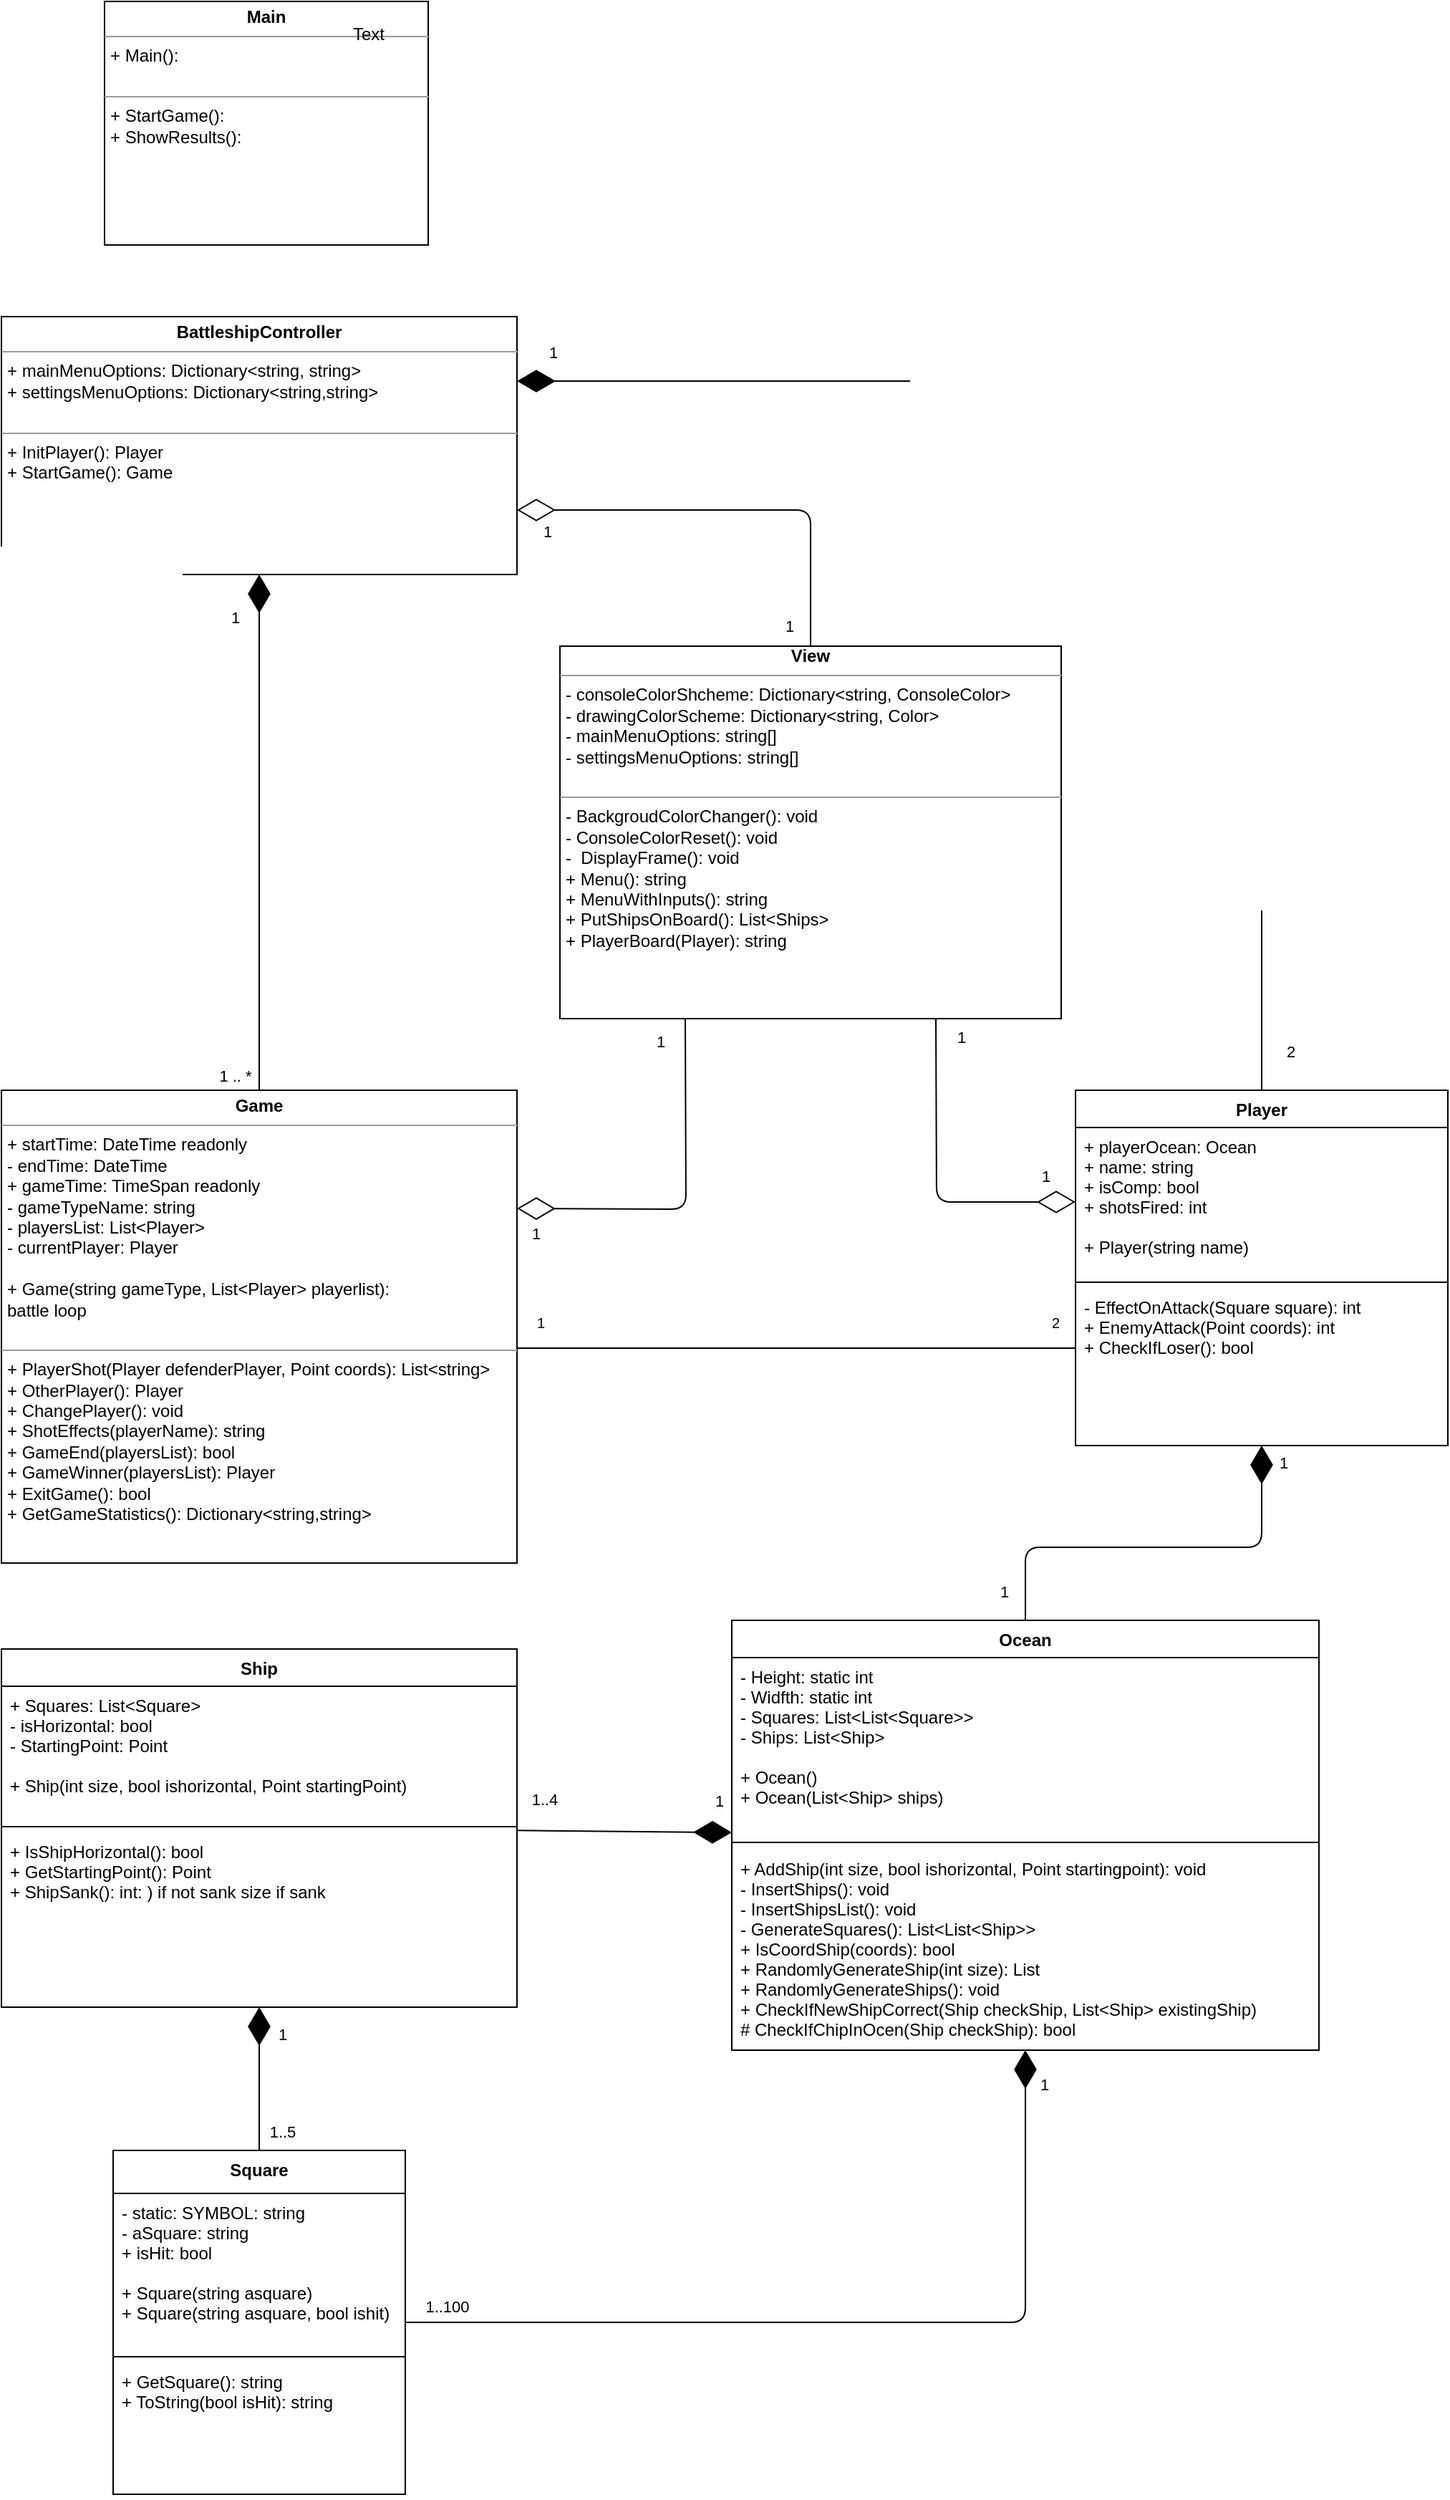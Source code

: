 <mxfile version="13.1.14" type="google"><diagram id="WqYm5joiSSUrJcI7V75g" name="Page-1"><mxGraphModel dx="1646" dy="2041" grid="1" gridSize="10" guides="1" tooltips="1" connect="1" arrows="1" fold="1" page="1" pageScale="1" pageWidth="827" pageHeight="1169" math="0" shadow="0"><root><mxCell id="0"/><mxCell id="1" parent="0"/><mxCell id="OBPzVOfb-bQkmEu8ad0c-3" value="&lt;p style=&quot;margin: 0px ; margin-top: 4px ; text-align: center&quot;&gt;&lt;b&gt;Game&lt;/b&gt;&lt;/p&gt;&lt;hr size=&quot;1&quot;&gt;&lt;p style=&quot;margin: 0px ; margin-left: 4px&quot;&gt;+ startTime: DateTime readonly&lt;br&gt;&lt;/p&gt;&lt;p style=&quot;margin: 0px ; margin-left: 4px&quot;&gt;- endTime: DateTime&lt;/p&gt;&lt;p style=&quot;margin: 0px ; margin-left: 4px&quot;&gt;+ gameTime: TimeSpan readonly&lt;br&gt;&lt;/p&gt;&lt;p style=&quot;margin: 0px ; margin-left: 4px&quot;&gt;- gameTypeName: string&lt;/p&gt;&lt;p style=&quot;margin: 0px ; margin-left: 4px&quot;&gt;- playersList: List&amp;lt;Player&amp;gt;&lt;/p&gt;&lt;p style=&quot;margin: 0px ; margin-left: 4px&quot;&gt;- currentPlayer: Player&lt;br&gt;&lt;/p&gt;&lt;p style=&quot;margin: 0px ; margin-left: 4px&quot;&gt;&lt;br&gt;&lt;/p&gt;&lt;p style=&quot;margin: 0px ; margin-left: 4px&quot;&gt;+ Game(string gameType, List&amp;lt;Player&amp;gt; playerlist):&lt;/p&gt;&lt;p style=&quot;margin: 0px ; margin-left: 4px&quot;&gt;battle loop&lt;/p&gt;&lt;p style=&quot;margin: 0px ; margin-left: 4px&quot;&gt;&lt;br&gt;&lt;/p&gt;&lt;hr size=&quot;1&quot;&gt;&lt;p style=&quot;margin: 0px ; margin-left: 4px&quot;&gt;+ PlayerShot(Player defenderPlayer, Point coords): List&amp;lt;string&amp;gt;&lt;/p&gt;&lt;p style=&quot;margin: 0px ; margin-left: 4px&quot;&gt;+ OtherPlayer(): Player&lt;/p&gt;&lt;p style=&quot;margin: 0px ; margin-left: 4px&quot;&gt;+ ChangePlayer(): void&lt;br&gt;&lt;/p&gt;&lt;p style=&quot;margin: 0px ; margin-left: 4px&quot;&gt;+ ShotEffects(playerName): string&lt;/p&gt;&lt;p style=&quot;margin: 0px ; margin-left: 4px&quot;&gt;+ GameEnd(playersList): bool&lt;br&gt;&lt;/p&gt;&lt;p style=&quot;margin: 0px ; margin-left: 4px&quot;&gt;+ GameWinner(playersList): Player&lt;/p&gt;&lt;p style=&quot;margin: 0px ; margin-left: 4px&quot;&gt;+ ExitGame(): bool&lt;/p&gt;&lt;p style=&quot;margin: 0px ; margin-left: 4px&quot;&gt;+ GetGameStatistics(): Dictionary&amp;lt;string,string&amp;gt;&lt;br&gt;&lt;/p&gt;" style="verticalAlign=top;align=left;overflow=fill;fontSize=12;fontFamily=Helvetica;html=1;" parent="1" vertex="1"><mxGeometry x="120" y="-130" width="360" height="330" as="geometry"/></mxCell><mxCell id="OBPzVOfb-bQkmEu8ad0c-4" value="&lt;p style=&quot;margin: 0px ; margin-top: 4px ; text-align: center&quot;&gt;&lt;b&gt;Main&lt;/b&gt;&lt;/p&gt;&lt;hr size=&quot;1&quot;&gt;&lt;p style=&quot;margin: 0px ; margin-left: 4px&quot;&gt;+ Main():&lt;/p&gt;&lt;p style=&quot;margin: 0px ; margin-left: 4px&quot;&gt;&lt;br&gt;&lt;/p&gt;&lt;hr size=&quot;1&quot;&gt;&lt;p style=&quot;margin: 0px ; margin-left: 4px&quot;&gt;+ StartGame():&lt;/p&gt;&lt;p style=&quot;margin: 0px ; margin-left: 4px&quot;&gt;+ ShowResults():&lt;/p&gt;&lt;p style=&quot;margin: 0px ; margin-left: 4px&quot;&gt;&lt;br&gt;&lt;/p&gt;" style="verticalAlign=top;align=left;overflow=fill;fontSize=12;fontFamily=Helvetica;html=1;" parent="1" vertex="1"><mxGeometry x="192" y="-890" width="226" height="170" as="geometry"/></mxCell><mxCell id="q5IXd9piBRv_STmq5UXT-11" value="Text" style="text;html=1;align=center;verticalAlign=middle;resizable=0;points=[];autosize=1;" parent="OBPzVOfb-bQkmEu8ad0c-4" vertex="1"><mxGeometry x="163.5" y="13" width="40" height="20" as="geometry"/></mxCell><mxCell id="OBPzVOfb-bQkmEu8ad0c-5" value="&lt;div align=&quot;center&quot;&gt;&lt;b&gt;View&lt;/b&gt;&lt;/div&gt;&lt;hr size=&quot;1&quot;&gt;&lt;p style=&quot;margin: 0px ; margin-left: 4px&quot;&gt;- consoleColorShcheme: Dictionary&amp;lt;string, ConsoleColor&amp;gt;&lt;/p&gt;&lt;p style=&quot;margin: 0px ; margin-left: 4px&quot;&gt;- drawingColorScheme: Dictionary&amp;lt;string, Color&amp;gt;&lt;br&gt;&lt;/p&gt;&lt;p style=&quot;margin: 0px ; margin-left: 4px&quot;&gt;- mainMenuOptions: string[]&lt;/p&gt;&lt;p style=&quot;margin: 0px ; margin-left: 4px&quot;&gt;- settingsMenuOptions: string[]&lt;br&gt;&lt;/p&gt;&lt;p style=&quot;margin: 0px ; margin-left: 4px&quot;&gt;&lt;br&gt;&lt;/p&gt;&lt;hr size=&quot;1&quot;&gt;&lt;p style=&quot;margin: 0px ; margin-left: 4px&quot;&gt;- BackgroudColorChanger(): void&lt;/p&gt;&lt;p style=&quot;margin: 0px ; margin-left: 4px&quot;&gt;- ConsoleColorReset(): void&lt;/p&gt;&lt;p style=&quot;margin: 0px ; margin-left: 4px&quot;&gt;-&amp;nbsp; DisplayFrame(): void&lt;br&gt;&lt;/p&gt;&lt;p style=&quot;margin: 0px ; margin-left: 4px&quot;&gt;+ Menu(): string&lt;br&gt;&lt;/p&gt;&lt;p style=&quot;margin: 0px ; margin-left: 4px&quot;&gt;+ MenuWithInputs(): string&lt;br&gt;&lt;/p&gt;&lt;p style=&quot;margin: 0px ; margin-left: 4px&quot;&gt;+ PutShipsOnBoard(): List&amp;lt;Ships&amp;gt;&lt;/p&gt;&lt;p style=&quot;margin: 0px ; margin-left: 4px&quot;&gt;+ PlayerBoard(Player): string&lt;br&gt;&lt;/p&gt;" style="verticalAlign=top;align=left;overflow=fill;fontSize=12;fontFamily=Helvetica;html=1;" parent="1" vertex="1"><mxGeometry x="510" y="-440" width="350" height="260" as="geometry"/></mxCell><object label="" placeholders="1" id="75yQYSMLNMDLSjtFaGEJ-11"><mxCell style="endArrow=diamondThin;endFill=1;endSize=24;html=1;" parent="1" source="n3iTfuI_WsvS8ELYxzIs-9" target="n3iTfuI_WsvS8ELYxzIs-18" edge="1"><mxGeometry width="160" relative="1" as="geometry"><mxPoint x="540" y="600" as="sourcePoint"/><mxPoint x="700" y="600" as="targetPoint"/><Array as="points"><mxPoint x="835" y="730"/></Array></mxGeometry></mxCell></object><mxCell id="75yQYSMLNMDLSjtFaGEJ-12" value="1" style="edgeLabel;html=1;align=center;verticalAlign=middle;resizable=0;points=[];" parent="75yQYSMLNMDLSjtFaGEJ-11" vertex="1" connectable="0"><mxGeometry x="0.924" y="2" relative="1" as="geometry"><mxPoint x="14.87" as="offset"/></mxGeometry></mxCell><mxCell id="75yQYSMLNMDLSjtFaGEJ-13" value="1..100" style="edgeLabel;html=1;align=center;verticalAlign=middle;resizable=0;points=[];" parent="75yQYSMLNMDLSjtFaGEJ-11" vertex="1" connectable="0"><mxGeometry x="-0.958" relative="1" as="geometry"><mxPoint x="16.23" y="-11.54" as="offset"/></mxGeometry></mxCell><object label="" placeholders="1" id="75yQYSMLNMDLSjtFaGEJ-14"><mxCell style="endArrow=diamondThin;endFill=1;endSize=24;html=1;exitX=0.5;exitY=0;exitDx=0;exitDy=0;" parent="1" source="n3iTfuI_WsvS8ELYxzIs-9" target="_Z2gZEgd2pqQ_VvyHOUR-2" edge="1"><mxGeometry width="160" relative="1" as="geometry"><mxPoint x="220.0" y="583.66" as="sourcePoint"/><mxPoint x="392" y="450" as="targetPoint"/></mxGeometry></mxCell></object><mxCell id="75yQYSMLNMDLSjtFaGEJ-15" value="1" style="edgeLabel;html=1;align=center;verticalAlign=middle;resizable=0;points=[];" parent="75yQYSMLNMDLSjtFaGEJ-14" vertex="1" connectable="0"><mxGeometry x="0.924" y="2" relative="1" as="geometry"><mxPoint x="18" y="15" as="offset"/></mxGeometry></mxCell><mxCell id="75yQYSMLNMDLSjtFaGEJ-16" value="1..5" style="edgeLabel;html=1;align=center;verticalAlign=middle;resizable=0;points=[];" parent="75yQYSMLNMDLSjtFaGEJ-14" vertex="1" connectable="0"><mxGeometry x="-0.958" relative="1" as="geometry"><mxPoint x="16" y="-11.54" as="offset"/></mxGeometry></mxCell><object label="" placeholders="1" id="75yQYSMLNMDLSjtFaGEJ-17"><mxCell style="endArrow=diamondThin;endFill=1;endSize=24;html=1;" parent="1" source="_Z2gZEgd2pqQ_VvyHOUR-2" target="n3iTfuI_WsvS8ELYxzIs-18" edge="1"><mxGeometry width="160" relative="1" as="geometry"><mxPoint x="520" y="340" as="sourcePoint"/><mxPoint x="590" y="380" as="targetPoint"/></mxGeometry></mxCell></object><mxCell id="75yQYSMLNMDLSjtFaGEJ-18" value="1" style="edgeLabel;html=1;align=center;verticalAlign=middle;resizable=0;points=[];" parent="75yQYSMLNMDLSjtFaGEJ-17" vertex="1" connectable="0"><mxGeometry x="0.924" y="2" relative="1" as="geometry"><mxPoint x="-3.6" y="-20" as="offset"/></mxGeometry></mxCell><mxCell id="75yQYSMLNMDLSjtFaGEJ-19" value="1..4" style="edgeLabel;html=1;align=center;verticalAlign=middle;resizable=0;points=[];" parent="75yQYSMLNMDLSjtFaGEJ-17" vertex="1" connectable="0"><mxGeometry x="-0.958" relative="1" as="geometry"><mxPoint x="16" y="-22" as="offset"/></mxGeometry></mxCell><mxCell id="75yQYSMLNMDLSjtFaGEJ-20" style="edgeStyle=orthogonalEdgeStyle;rounded=1;orthogonalLoop=1;jettySize=auto;html=1;endFill=1;endArrow=diamondThin;endSize=24;exitX=0.5;exitY=0;exitDx=0;exitDy=0;" parent="1" source="n3iTfuI_WsvS8ELYxzIs-18" target="n3iTfuI_WsvS8ELYxzIs-22" edge="1"><mxGeometry relative="1" as="geometry"/></mxCell><mxCell id="75yQYSMLNMDLSjtFaGEJ-21" value="1" style="edgeLabel;html=1;align=center;verticalAlign=middle;resizable=0;points=[];" parent="75yQYSMLNMDLSjtFaGEJ-20" vertex="1" connectable="0"><mxGeometry x="0.921" y="1" relative="1" as="geometry"><mxPoint x="16" as="offset"/></mxGeometry></mxCell><mxCell id="75yQYSMLNMDLSjtFaGEJ-22" value="1" style="edgeLabel;html=1;align=center;verticalAlign=middle;resizable=0;points=[];" parent="75yQYSMLNMDLSjtFaGEJ-20" vertex="1" connectable="0"><mxGeometry x="-0.906" relative="1" as="geometry"><mxPoint x="-15" y="-6.29" as="offset"/></mxGeometry></mxCell><mxCell id="75yQYSMLNMDLSjtFaGEJ-23" value="" style="endArrow=none;html=1;edgeStyle=orthogonalEdgeStyle;" parent="1" source="OBPzVOfb-bQkmEu8ad0c-3" target="n3iTfuI_WsvS8ELYxzIs-22" edge="1"><mxGeometry relative="1" as="geometry"><mxPoint x="430" y="40" as="sourcePoint"/><mxPoint x="590" y="40" as="targetPoint"/><Array as="points"><mxPoint x="490" y="50"/><mxPoint x="490" y="50"/></Array></mxGeometry></mxCell><mxCell id="75yQYSMLNMDLSjtFaGEJ-24" value="1" style="resizable=0;html=1;align=left;verticalAlign=bottom;labelBackgroundColor=#ffffff;fontSize=10;" parent="75yQYSMLNMDLSjtFaGEJ-23" connectable="0" vertex="1"><mxGeometry x="-1" relative="1" as="geometry"><mxPoint x="11.5" y="-10" as="offset"/></mxGeometry></mxCell><mxCell id="75yQYSMLNMDLSjtFaGEJ-25" value="2" style="resizable=0;html=1;align=right;verticalAlign=bottom;labelBackgroundColor=#ffffff;fontSize=10;" parent="75yQYSMLNMDLSjtFaGEJ-23" connectable="0" vertex="1"><mxGeometry x="1" relative="1" as="geometry"><mxPoint x="-10.5" y="-10" as="offset"/></mxGeometry></mxCell><mxCell id="55NvqDnz5QuNAKNshnML-3" value="&lt;p style=&quot;margin: 0px ; margin-top: 4px ; text-align: center&quot;&gt;&lt;b&gt;BattleshipController&lt;/b&gt;&lt;br&gt;&lt;/p&gt;&lt;hr size=&quot;1&quot;&gt;&lt;p style=&quot;margin: 0px ; margin-left: 4px&quot;&gt;+ mainMenuOptions: Dictionary&amp;lt;string, string&amp;gt;&lt;/p&gt;&lt;p style=&quot;margin: 0px ; margin-left: 4px&quot;&gt;+ settingsMenuOptions: Dictionary&amp;lt;string,string&amp;gt;&lt;/p&gt;&lt;p style=&quot;margin: 0px ; margin-left: 4px&quot;&gt;&lt;br&gt;&lt;/p&gt;&lt;hr size=&quot;1&quot;&gt;&lt;p style=&quot;margin: 0px ; margin-left: 4px&quot;&gt;+ InitPlayer(): Player&lt;br&gt;&lt;/p&gt;&lt;p style=&quot;margin: 0px ; margin-left: 4px&quot;&gt;+ StartGame(): Game&lt;br&gt;&lt;/p&gt;" style="verticalAlign=top;align=left;overflow=fill;fontSize=12;fontFamily=Helvetica;html=1;" parent="1" vertex="1"><mxGeometry x="120" y="-670" width="360" height="180" as="geometry"/></mxCell><mxCell id="n3iTfuI_WsvS8ELYxzIs-18" value="Ocean" style="swimlane;fontStyle=1;align=center;verticalAlign=top;childLayout=stackLayout;horizontal=1;startSize=26;horizontalStack=0;resizeParent=1;resizeParentMax=0;resizeLast=0;collapsible=1;marginBottom=0;" parent="1" vertex="1"><mxGeometry x="630" y="240" width="410" height="300" as="geometry"/></mxCell><mxCell id="n3iTfuI_WsvS8ELYxzIs-19" value="- Height: static int&#xA;- Widfth: static int&#xA;- Squares: List&lt;List&lt;Square&gt;&gt;&#xA;- Ships: List&lt;Ship&gt; &#xA;&#xA;+ Ocean()&#xA;+ Ocean(List&lt;Ship&gt; ships)&#xA;&#xA;&#xA;&#xA;" style="text;strokeColor=none;fillColor=none;align=left;verticalAlign=top;spacingLeft=4;spacingRight=4;overflow=hidden;rotatable=0;points=[[0,0.5],[1,0.5]];portConstraint=eastwest;" parent="n3iTfuI_WsvS8ELYxzIs-18" vertex="1"><mxGeometry y="26" width="410" height="124" as="geometry"/></mxCell><mxCell id="n3iTfuI_WsvS8ELYxzIs-20" value="" style="line;strokeWidth=1;fillColor=none;align=left;verticalAlign=middle;spacingTop=-1;spacingLeft=3;spacingRight=3;rotatable=0;labelPosition=right;points=[];portConstraint=eastwest;" parent="n3iTfuI_WsvS8ELYxzIs-18" vertex="1"><mxGeometry y="150" width="410" height="10" as="geometry"/></mxCell><mxCell id="n3iTfuI_WsvS8ELYxzIs-21" value="+ AddShip(int size, bool ishorizontal, Point startingpoint): void&#xA;- InsertShips(): void&#xA;- InsertShipsList(): void&#xA;- GenerateSquares(): List&lt;List&lt;Ship&gt;&gt;&#xA;+ IsCoordShip(coords): bool&#xA;+ RandomlyGenerateShip(int size): List&#xA;+ RandomlyGenerateShips(): void&#xA;+ CheckIfNewShipCorrect(Ship checkShip, List&lt;Ship&gt; existingShip)&#xA;# CheckIfChipInOcen(Ship checkShip): bool&#xA;&#xA;&#xA;&#xA;" style="text;strokeColor=none;fillColor=none;align=left;verticalAlign=top;spacingLeft=4;spacingRight=4;overflow=hidden;rotatable=0;points=[[0,0.5],[1,0.5]];portConstraint=eastwest;" parent="n3iTfuI_WsvS8ELYxzIs-18" vertex="1"><mxGeometry y="160" width="410" height="140" as="geometry"/></mxCell><mxCell id="_Z2gZEgd2pqQ_VvyHOUR-2" value="Ship" style="swimlane;fontStyle=1;align=center;verticalAlign=top;childLayout=stackLayout;horizontal=1;startSize=26;horizontalStack=0;resizeParent=1;resizeParentMax=0;resizeLast=0;collapsible=1;marginBottom=0;strokeColor=#000000;" parent="1" vertex="1"><mxGeometry x="120" y="260" width="360" height="250" as="geometry"/></mxCell><mxCell id="_Z2gZEgd2pqQ_VvyHOUR-3" value="+ Squares: List&lt;Square&gt;&#xA;- isHorizontal: bool&#xA;- StartingPoint: Point&#xA;&#xA;+ Ship(int size, bool ishorizontal, Point startingPoint)" style="text;strokeColor=none;fillColor=none;align=left;verticalAlign=top;spacingLeft=4;spacingRight=4;overflow=hidden;rotatable=0;points=[[0,0.5],[1,0.5]];portConstraint=eastwest;" parent="_Z2gZEgd2pqQ_VvyHOUR-2" vertex="1"><mxGeometry y="26" width="360" height="94" as="geometry"/></mxCell><mxCell id="_Z2gZEgd2pqQ_VvyHOUR-4" value="" style="line;strokeWidth=1;fillColor=none;align=left;verticalAlign=middle;spacingTop=-1;spacingLeft=3;spacingRight=3;rotatable=0;labelPosition=right;points=[];portConstraint=eastwest;" parent="_Z2gZEgd2pqQ_VvyHOUR-2" vertex="1"><mxGeometry y="120" width="360" height="8" as="geometry"/></mxCell><mxCell id="_Z2gZEgd2pqQ_VvyHOUR-5" value="+ IsShipHorizontal(): bool&#xA;+ GetStartingPoint(): Point&#xA;+ ShipSank(): int: ) if not sank size if sank&#xA;" style="text;strokeColor=none;fillColor=none;align=left;verticalAlign=top;spacingLeft=4;spacingRight=4;overflow=hidden;rotatable=0;points=[[0,0.5],[1,0.5]];portConstraint=eastwest;" parent="_Z2gZEgd2pqQ_VvyHOUR-2" vertex="1"><mxGeometry y="128" width="360" height="122" as="geometry"/></mxCell><mxCell id="q5IXd9piBRv_STmq5UXT-3" value="" style="endArrow=diamondThin;endFill=1;endSize=24;html=1;" parent="1" source="OBPzVOfb-bQkmEu8ad0c-3" target="55NvqDnz5QuNAKNshnML-3" edge="1"><mxGeometry width="160" relative="1" as="geometry"><mxPoint x="510" y="-130" as="sourcePoint"/><mxPoint x="670" y="-130" as="targetPoint"/></mxGeometry></mxCell><mxCell id="q5IXd9piBRv_STmq5UXT-5" value="1" style="edgeLabel;html=1;align=center;verticalAlign=middle;resizable=0;points=[];" parent="q5IXd9piBRv_STmq5UXT-3" vertex="1" connectable="0"><mxGeometry x="0.836" y="-2" relative="1" as="geometry"><mxPoint x="-19.61" as="offset"/></mxGeometry></mxCell><mxCell id="q5IXd9piBRv_STmq5UXT-6" value="1 .. *" style="edgeLabel;html=1;align=center;verticalAlign=middle;resizable=0;points=[];" parent="q5IXd9piBRv_STmq5UXT-3" vertex="1" connectable="0"><mxGeometry x="-0.593" y="2" relative="1" as="geometry"><mxPoint x="-15.23" y="63.34" as="offset"/></mxGeometry></mxCell><mxCell id="q5IXd9piBRv_STmq5UXT-8" value="" style="endArrow=diamondThin;endFill=1;endSize=24;html=1;entryX=1;entryY=0.25;entryDx=0;entryDy=0;" parent="1" source="n3iTfuI_WsvS8ELYxzIs-22" target="55NvqDnz5QuNAKNshnML-3" edge="1"><mxGeometry width="160" relative="1" as="geometry"><mxPoint x="850" y="-300" as="sourcePoint"/><mxPoint x="690" y="-300" as="targetPoint"/><Array as="points"><mxPoint x="1000" y="-625"/></Array></mxGeometry></mxCell><mxCell id="q5IXd9piBRv_STmq5UXT-9" value="1" style="edgeLabel;html=1;align=center;verticalAlign=middle;resizable=0;points=[];" parent="q5IXd9piBRv_STmq5UXT-8" vertex="1" connectable="0"><mxGeometry x="0.952" y="-4" relative="1" as="geometry"><mxPoint y="-16" as="offset"/></mxGeometry></mxCell><mxCell id="q5IXd9piBRv_STmq5UXT-10" value="2" style="edgeLabel;html=1;align=center;verticalAlign=middle;resizable=0;points=[];" parent="q5IXd9piBRv_STmq5UXT-8" vertex="1" connectable="0"><mxGeometry x="-0.946" y="1" relative="1" as="geometry"><mxPoint x="21" as="offset"/></mxGeometry></mxCell><mxCell id="q5IXd9piBRv_STmq5UXT-13" value="" style="endArrow=diamondThin;endFill=0;endSize=24;html=1;entryX=1;entryY=0.25;entryDx=0;entryDy=0;exitX=0.25;exitY=1;exitDx=0;exitDy=0;" parent="1" source="OBPzVOfb-bQkmEu8ad0c-5" target="OBPzVOfb-bQkmEu8ad0c-3" edge="1"><mxGeometry width="160" relative="1" as="geometry"><mxPoint x="530" y="-120" as="sourcePoint"/><mxPoint x="690" y="-120" as="targetPoint"/><Array as="points"><mxPoint x="598" y="-47"/></Array></mxGeometry></mxCell><mxCell id="q5IXd9piBRv_STmq5UXT-14" value="1" style="edgeLabel;html=1;align=center;verticalAlign=middle;resizable=0;points=[];" parent="q5IXd9piBRv_STmq5UXT-13" vertex="1" connectable="0"><mxGeometry x="0.897" y="2" relative="1" as="geometry"><mxPoint y="15.45" as="offset"/></mxGeometry></mxCell><mxCell id="q5IXd9piBRv_STmq5UXT-15" value="1" style="edgeLabel;html=1;align=center;verticalAlign=middle;resizable=0;points=[];" parent="q5IXd9piBRv_STmq5UXT-13" vertex="1" connectable="0"><mxGeometry x="-0.878" y="5" relative="1" as="geometry"><mxPoint x="-22.56" as="offset"/></mxGeometry></mxCell><mxCell id="q5IXd9piBRv_STmq5UXT-16" value="" style="endArrow=diamondThin;endFill=0;endSize=24;html=1;entryX=0;entryY=0.5;entryDx=0;entryDy=0;exitX=0.75;exitY=1;exitDx=0;exitDy=0;" parent="1" source="OBPzVOfb-bQkmEu8ad0c-5" target="n3iTfuI_WsvS8ELYxzIs-23" edge="1"><mxGeometry width="160" relative="1" as="geometry"><mxPoint x="520" y="-120" as="sourcePoint"/><mxPoint x="680" y="-120" as="targetPoint"/><Array as="points"><mxPoint x="773" y="-52"/></Array></mxGeometry></mxCell><mxCell id="q5IXd9piBRv_STmq5UXT-17" value="1" style="edgeLabel;html=1;align=center;verticalAlign=middle;resizable=0;points=[];" parent="q5IXd9piBRv_STmq5UXT-16" vertex="1" connectable="0"><mxGeometry x="-0.89" y="1" relative="1" as="geometry"><mxPoint x="16.45" as="offset"/></mxGeometry></mxCell><mxCell id="q5IXd9piBRv_STmq5UXT-18" value="1" style="edgeLabel;html=1;align=center;verticalAlign=middle;resizable=0;points=[];" parent="q5IXd9piBRv_STmq5UXT-16" vertex="1" connectable="0"><mxGeometry x="0.812" relative="1" as="geometry"><mxPoint y="-18" as="offset"/></mxGeometry></mxCell><mxCell id="q5IXd9piBRv_STmq5UXT-19" value="" style="endArrow=diamondThin;endFill=0;endSize=24;html=1;entryX=1;entryY=0.75;entryDx=0;entryDy=0;exitX=0.5;exitY=0;exitDx=0;exitDy=0;" parent="1" source="OBPzVOfb-bQkmEu8ad0c-5" target="55NvqDnz5QuNAKNshnML-3" edge="1"><mxGeometry width="160" relative="1" as="geometry"><mxPoint x="590" y="-530" as="sourcePoint"/><mxPoint x="750" y="-530" as="targetPoint"/><Array as="points"><mxPoint x="685" y="-535"/></Array></mxGeometry></mxCell><mxCell id="q5IXd9piBRv_STmq5UXT-20" value="1" style="edgeLabel;html=1;align=center;verticalAlign=middle;resizable=0;points=[];" parent="q5IXd9piBRv_STmq5UXT-19" vertex="1" connectable="0"><mxGeometry x="0.859" y="3" relative="1" as="geometry"><mxPoint y="12" as="offset"/></mxGeometry></mxCell><mxCell id="q5IXd9piBRv_STmq5UXT-21" value="1" style="edgeLabel;html=1;align=center;verticalAlign=middle;resizable=0;points=[];" parent="q5IXd9piBRv_STmq5UXT-19" vertex="1" connectable="0"><mxGeometry x="-0.907" y="-2" relative="1" as="geometry"><mxPoint x="-17" as="offset"/></mxGeometry></mxCell><mxCell id="n3iTfuI_WsvS8ELYxzIs-22" value="Player" style="swimlane;fontStyle=1;align=center;verticalAlign=top;childLayout=stackLayout;horizontal=1;startSize=26;horizontalStack=0;resizeParent=1;resizeParentMax=0;resizeLast=0;collapsible=1;marginBottom=0;" parent="1" vertex="1"><mxGeometry x="870" y="-130" width="260" height="248" as="geometry"/></mxCell><mxCell id="n3iTfuI_WsvS8ELYxzIs-23" value="+ playerOcean: Ocean&#xA;+ name: string&#xA;+ isComp: bool&#xA;+ shotsFired: int&#xA;&#xA;+ Player(string name)&#xA;" style="text;strokeColor=none;fillColor=none;align=left;verticalAlign=top;spacingLeft=4;spacingRight=4;overflow=hidden;rotatable=0;points=[[0,0.5],[1,0.5]];portConstraint=eastwest;" parent="n3iTfuI_WsvS8ELYxzIs-22" vertex="1"><mxGeometry y="26" width="260" height="104" as="geometry"/></mxCell><mxCell id="n3iTfuI_WsvS8ELYxzIs-24" value="" style="line;strokeWidth=1;fillColor=none;align=left;verticalAlign=middle;spacingTop=-1;spacingLeft=3;spacingRight=3;rotatable=0;labelPosition=right;points=[];portConstraint=eastwest;" parent="n3iTfuI_WsvS8ELYxzIs-22" vertex="1"><mxGeometry y="130" width="260" height="8" as="geometry"/></mxCell><mxCell id="n3iTfuI_WsvS8ELYxzIs-25" value="- EffectOnAttack(Square square): int&#xA;+ EnemyAttack(Point coords): int&#xA;+ CheckIfLoser(): bool&#xA;" style="text;strokeColor=none;fillColor=none;align=left;verticalAlign=top;spacingLeft=4;spacingRight=4;overflow=hidden;rotatable=0;points=[[0,0.5],[1,0.5]];portConstraint=eastwest;" parent="n3iTfuI_WsvS8ELYxzIs-22" vertex="1"><mxGeometry y="138" width="260" height="110" as="geometry"/></mxCell><mxCell id="n3iTfuI_WsvS8ELYxzIs-9" value="Square" style="swimlane;fontStyle=1;align=center;verticalAlign=top;childLayout=stackLayout;horizontal=1;startSize=30;horizontalStack=0;resizeParent=1;resizeParentMax=0;resizeLast=0;collapsible=1;marginBottom=0;" parent="1" vertex="1"><mxGeometry x="198" y="610" width="204" height="240" as="geometry"/></mxCell><mxCell id="n3iTfuI_WsvS8ELYxzIs-10" value="- static: SYMBOL: string&#xA;- aSquare: string&#xA;+ isHit: bool&#xA;&#xA;+ Square(string asquare)&#xA;+ Square(string asquare, bool ishit)&#xA;&#xA;" style="text;strokeColor=none;fillColor=none;align=left;verticalAlign=top;spacingLeft=4;spacingRight=4;overflow=hidden;rotatable=0;points=[[0,0.5],[1,0.5]];portConstraint=eastwest;" parent="n3iTfuI_WsvS8ELYxzIs-9" vertex="1"><mxGeometry y="30" width="204" height="110" as="geometry"/></mxCell><mxCell id="n3iTfuI_WsvS8ELYxzIs-11" value="" style="line;strokeWidth=1;fillColor=none;align=left;verticalAlign=middle;spacingTop=-1;spacingLeft=3;spacingRight=3;rotatable=0;labelPosition=right;points=[];portConstraint=eastwest;" parent="n3iTfuI_WsvS8ELYxzIs-9" vertex="1"><mxGeometry y="140" width="204" height="8" as="geometry"/></mxCell><mxCell id="n3iTfuI_WsvS8ELYxzIs-12" value="+ GetSquare(): string&#xA;+ ToString(bool isHit): string&#xA;" style="text;strokeColor=none;fillColor=none;align=left;verticalAlign=top;spacingLeft=4;spacingRight=4;overflow=hidden;rotatable=0;points=[[0,0.5],[1,0.5]];portConstraint=eastwest;" parent="n3iTfuI_WsvS8ELYxzIs-9" vertex="1"><mxGeometry y="148" width="204" height="92" as="geometry"/></mxCell></root></mxGraphModel></diagram></mxfile>